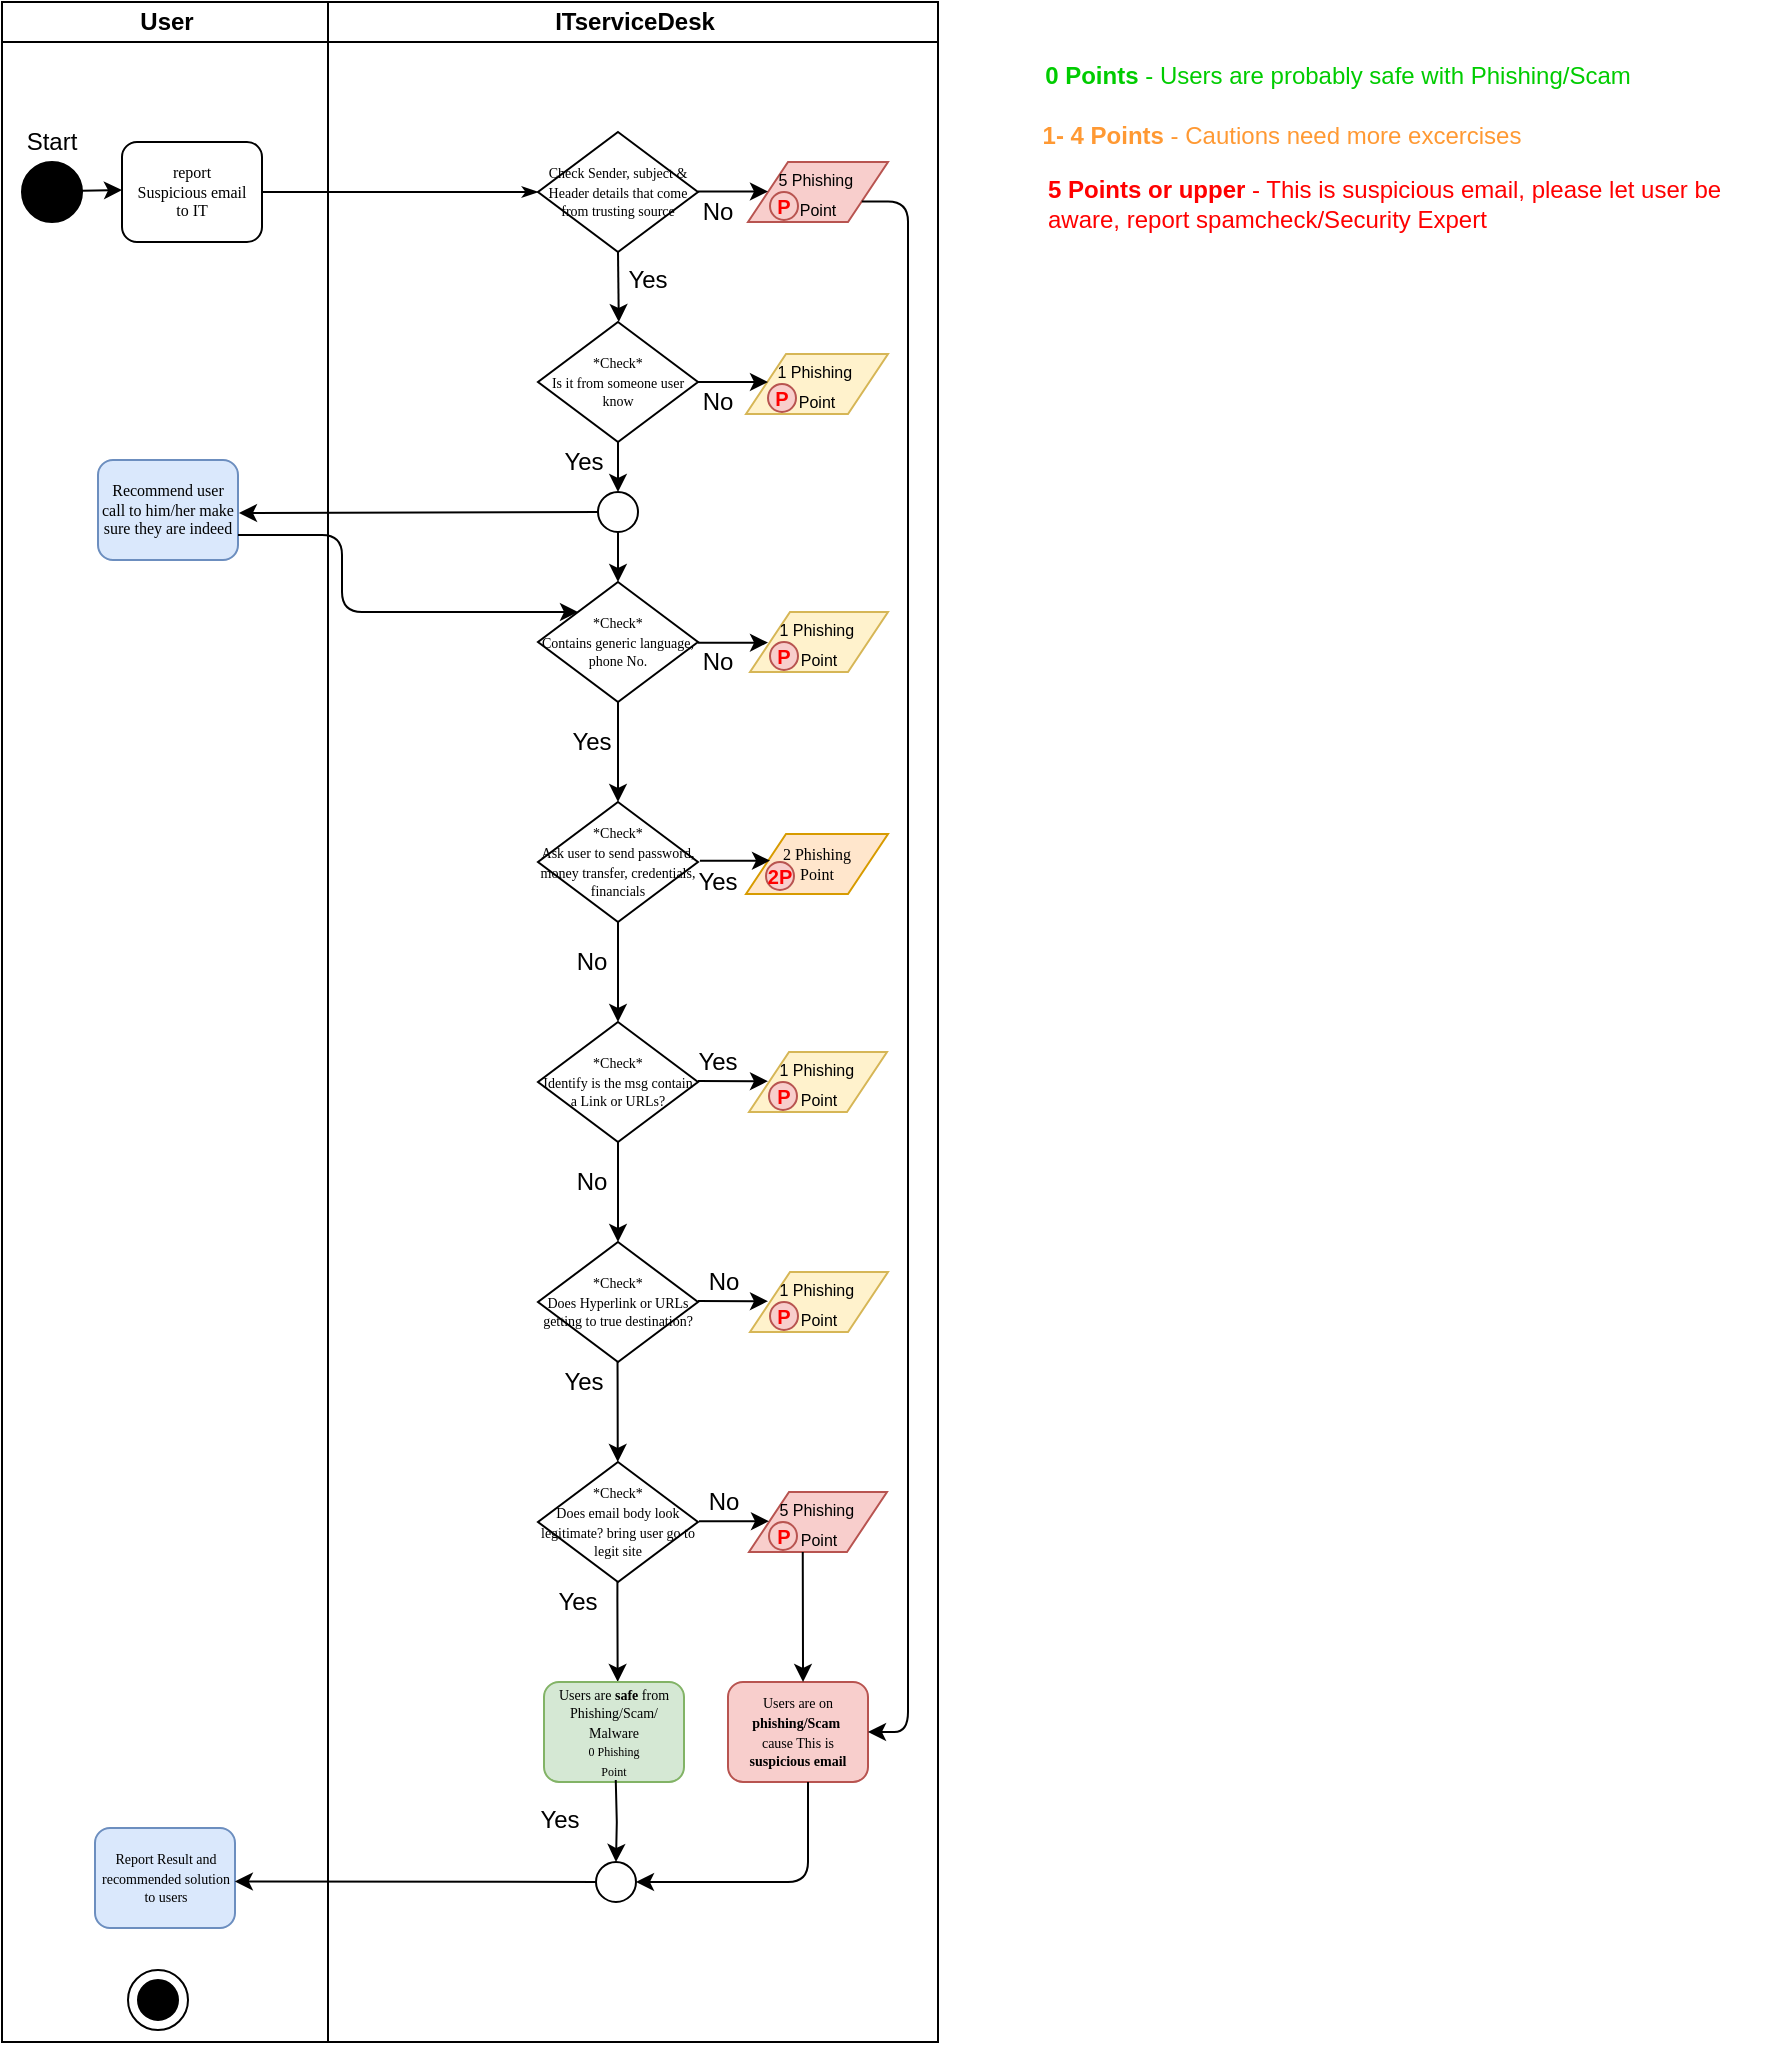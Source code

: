 <mxfile version="14.3.0" type="github">
  <diagram id="UZ8dTULBI-KaDN6gNk6Q" name="Page-1">
    <mxGraphModel dx="1012" dy="498" grid="1" gridSize="10" guides="1" tooltips="1" connect="1" arrows="1" fold="1" page="1" pageScale="1" pageWidth="850" pageHeight="1100" math="0" shadow="0">
      <root>
        <mxCell id="0" />
        <mxCell id="1" parent="0" />
        <mxCell id="R-Gr46VUxKY90N0XMq4_-1" style="edgeStyle=orthogonalEdgeStyle;rounded=1;html=1;labelBackgroundColor=none;startArrow=none;startFill=0;startSize=5;endArrow=classicThin;endFill=1;endSize=5;jettySize=auto;orthogonalLoop=1;strokeWidth=1;fontFamily=Verdana;fontSize=8;entryX=0;entryY=0.5;entryDx=0;entryDy=0;" edge="1" parent="1" source="R-Gr46VUxKY90N0XMq4_-3" target="R-Gr46VUxKY90N0XMq4_-61">
          <mxGeometry relative="1" as="geometry">
            <mxPoint x="178" y="78.083" as="targetPoint" />
          </mxGeometry>
        </mxCell>
        <mxCell id="R-Gr46VUxKY90N0XMq4_-2" value="User" style="swimlane;html=1;startSize=20;" vertex="1" parent="1">
          <mxGeometry x="55" y="33" width="163" height="1020" as="geometry">
            <mxRectangle y="20" width="30" height="1040" as="alternateBounds" />
          </mxGeometry>
        </mxCell>
        <mxCell id="R-Gr46VUxKY90N0XMq4_-3" value="report&lt;br&gt;Suspicious email&lt;br&gt;to IT" style="rounded=1;whiteSpace=wrap;html=1;shadow=0;labelBackgroundColor=none;strokeWidth=1;fontFamily=Verdana;fontSize=8;align=center;" vertex="1" parent="R-Gr46VUxKY90N0XMq4_-2">
          <mxGeometry x="60" y="70" width="70" height="50" as="geometry" />
        </mxCell>
        <mxCell id="R-Gr46VUxKY90N0XMq4_-4" value="" style="ellipse;whiteSpace=wrap;html=1;aspect=fixed;fillColor=#000000;" vertex="1" parent="R-Gr46VUxKY90N0XMq4_-2">
          <mxGeometry x="10" y="80" width="30" height="30" as="geometry" />
        </mxCell>
        <mxCell id="R-Gr46VUxKY90N0XMq4_-5" value="" style="endArrow=classic;html=1;" edge="1" parent="R-Gr46VUxKY90N0XMq4_-2">
          <mxGeometry width="50" height="50" relative="1" as="geometry">
            <mxPoint x="40" y="94.41" as="sourcePoint" />
            <mxPoint x="60" y="94" as="targetPoint" />
          </mxGeometry>
        </mxCell>
        <mxCell id="R-Gr46VUxKY90N0XMq4_-6" value="Start" style="text;html=1;strokeColor=none;fillColor=none;align=center;verticalAlign=middle;whiteSpace=wrap;rounded=0;" vertex="1" parent="R-Gr46VUxKY90N0XMq4_-2">
          <mxGeometry x="5" y="60" width="40" height="20" as="geometry" />
        </mxCell>
        <mxCell id="R-Gr46VUxKY90N0XMq4_-10" value="Recommend user call to him/her make sure they are indeed" style="rounded=1;whiteSpace=wrap;html=1;shadow=0;labelBackgroundColor=none;strokeWidth=1;fontFamily=Verdana;fontSize=8;align=center;fillColor=#dae8fc;strokeColor=#6c8ebf;" vertex="1" parent="R-Gr46VUxKY90N0XMq4_-2">
          <mxGeometry x="48" y="229" width="70" height="50" as="geometry" />
        </mxCell>
        <mxCell id="R-Gr46VUxKY90N0XMq4_-23" value="&lt;span style=&quot;font-size: 7px&quot;&gt;Report Result and recommended solution to users&lt;/span&gt;" style="rounded=1;whiteSpace=wrap;html=1;shadow=0;labelBackgroundColor=none;strokeWidth=1;fontFamily=Verdana;fontSize=8;align=center;fillColor=#dae8fc;strokeColor=#6c8ebf;" vertex="1" parent="R-Gr46VUxKY90N0XMq4_-2">
          <mxGeometry x="46.5" y="913" width="70" height="50" as="geometry" />
        </mxCell>
        <mxCell id="R-Gr46VUxKY90N0XMq4_-106" value="" style="ellipse;whiteSpace=wrap;html=1;aspect=fixed;fillColor=#FFFFFF;" vertex="1" parent="R-Gr46VUxKY90N0XMq4_-2">
          <mxGeometry x="63" y="984" width="30" height="30" as="geometry" />
        </mxCell>
        <mxCell id="R-Gr46VUxKY90N0XMq4_-107" value="" style="ellipse;whiteSpace=wrap;html=1;aspect=fixed;fillColor=#000000;" vertex="1" parent="R-Gr46VUxKY90N0XMq4_-2">
          <mxGeometry x="68" y="989" width="20" height="20" as="geometry" />
        </mxCell>
        <mxCell id="R-Gr46VUxKY90N0XMq4_-25" value="ITserviceDesk" style="swimlane;html=1;startSize=20;" vertex="1" parent="1">
          <mxGeometry x="218" y="33" width="305" height="1020" as="geometry">
            <mxRectangle x="150" y="20" width="150" height="1040" as="alternateBounds" />
          </mxGeometry>
        </mxCell>
        <mxCell id="R-Gr46VUxKY90N0XMq4_-26" value="&lt;font style=&quot;font-size: 7px&quot;&gt;*Check*&lt;br&gt;Is it from someone user know&lt;/font&gt;" style="rhombus;whiteSpace=wrap;html=1;rounded=0;shadow=0;labelBackgroundColor=none;strokeWidth=1;fontFamily=Verdana;fontSize=8;align=center;" vertex="1" parent="R-Gr46VUxKY90N0XMq4_-25">
          <mxGeometry x="105" y="160" width="80" height="60" as="geometry" />
        </mxCell>
        <mxCell id="R-Gr46VUxKY90N0XMq4_-27" value="No" style="text;html=1;strokeColor=none;fillColor=none;align=center;verticalAlign=middle;whiteSpace=wrap;rounded=0;" vertex="1" parent="R-Gr46VUxKY90N0XMq4_-25">
          <mxGeometry x="175" y="190" width="40" height="20" as="geometry" />
        </mxCell>
        <mxCell id="R-Gr46VUxKY90N0XMq4_-28" value="Yes" style="text;html=1;strokeColor=none;fillColor=none;align=center;verticalAlign=middle;whiteSpace=wrap;rounded=0;" vertex="1" parent="R-Gr46VUxKY90N0XMq4_-25">
          <mxGeometry x="108" y="220" width="40" height="20" as="geometry" />
        </mxCell>
        <mxCell id="R-Gr46VUxKY90N0XMq4_-29" value="" style="edgeStyle=orthogonalEdgeStyle;rounded=0;orthogonalLoop=1;jettySize=auto;html=1;entryX=0.5;entryY=0;entryDx=0;entryDy=0;" edge="1" parent="R-Gr46VUxKY90N0XMq4_-25" source="R-Gr46VUxKY90N0XMq4_-26" target="R-Gr46VUxKY90N0XMq4_-40">
          <mxGeometry relative="1" as="geometry">
            <mxPoint x="75" y="240" as="targetPoint" />
          </mxGeometry>
        </mxCell>
        <mxCell id="R-Gr46VUxKY90N0XMq4_-30" value="&lt;span style=&quot;font-size: 7px&quot;&gt;*Check*&lt;br&gt;Contains generic language, phone No.&lt;br&gt;&lt;/span&gt;" style="rhombus;whiteSpace=wrap;html=1;rounded=0;shadow=0;labelBackgroundColor=none;strokeWidth=1;fontFamily=Verdana;fontSize=8;align=center;" vertex="1" parent="R-Gr46VUxKY90N0XMq4_-25">
          <mxGeometry x="105" y="290" width="80" height="60" as="geometry" />
        </mxCell>
        <mxCell id="R-Gr46VUxKY90N0XMq4_-32" value="&lt;span style=&quot;font-size: 7px&quot;&gt;*Check*&lt;br&gt;Ask user to send password, money transfer, credentials, financials&lt;br&gt;&lt;/span&gt;" style="rhombus;whiteSpace=wrap;html=1;rounded=0;shadow=0;labelBackgroundColor=none;strokeWidth=1;fontFamily=Verdana;fontSize=8;align=center;" vertex="1" parent="R-Gr46VUxKY90N0XMq4_-25">
          <mxGeometry x="105" y="400" width="80" height="60" as="geometry" />
        </mxCell>
        <mxCell id="R-Gr46VUxKY90N0XMq4_-33" value="" style="edgeStyle=orthogonalEdgeStyle;rounded=0;orthogonalLoop=1;jettySize=auto;html=1;" edge="1" parent="R-Gr46VUxKY90N0XMq4_-25" source="R-Gr46VUxKY90N0XMq4_-30" target="R-Gr46VUxKY90N0XMq4_-32">
          <mxGeometry relative="1" as="geometry" />
        </mxCell>
        <mxCell id="R-Gr46VUxKY90N0XMq4_-34" value="Yes" style="text;html=1;strokeColor=none;fillColor=none;align=center;verticalAlign=middle;whiteSpace=wrap;rounded=0;" vertex="1" parent="R-Gr46VUxKY90N0XMq4_-25">
          <mxGeometry x="112" y="360" width="40" height="20" as="geometry" />
        </mxCell>
        <mxCell id="R-Gr46VUxKY90N0XMq4_-36" value="No" style="text;html=1;strokeColor=none;fillColor=none;align=center;verticalAlign=middle;whiteSpace=wrap;rounded=0;" vertex="1" parent="R-Gr46VUxKY90N0XMq4_-25">
          <mxGeometry x="112" y="470" width="40" height="20" as="geometry" />
        </mxCell>
        <mxCell id="R-Gr46VUxKY90N0XMq4_-37" value="&lt;span style=&quot;font-size: 7px&quot;&gt;*Check*&lt;br&gt;&lt;/span&gt;&lt;span style=&quot;font-size: 7px&quot;&gt;Identify is the msg contain a Link or URLs?&lt;/span&gt;" style="rhombus;whiteSpace=wrap;html=1;rounded=0;shadow=0;labelBackgroundColor=none;strokeWidth=1;fontFamily=Verdana;fontSize=8;align=center;" vertex="1" parent="R-Gr46VUxKY90N0XMq4_-25">
          <mxGeometry x="105" y="510" width="80" height="60" as="geometry" />
        </mxCell>
        <mxCell id="R-Gr46VUxKY90N0XMq4_-40" value="" style="ellipse;whiteSpace=wrap;html=1;aspect=fixed;fillColor=#FFFFFF;" vertex="1" parent="R-Gr46VUxKY90N0XMq4_-25">
          <mxGeometry x="135" y="245" width="20" height="20" as="geometry" />
        </mxCell>
        <mxCell id="R-Gr46VUxKY90N0XMq4_-41" value="" style="endArrow=classic;html=1;exitX=0.5;exitY=1;exitDx=0;exitDy=0;entryX=0.5;entryY=0;entryDx=0;entryDy=0;" edge="1" parent="R-Gr46VUxKY90N0XMq4_-25" source="R-Gr46VUxKY90N0XMq4_-40" target="R-Gr46VUxKY90N0XMq4_-30">
          <mxGeometry width="50" height="50" relative="1" as="geometry">
            <mxPoint x="75" y="270" as="sourcePoint" />
            <mxPoint x="75" y="290" as="targetPoint" />
          </mxGeometry>
        </mxCell>
        <mxCell id="R-Gr46VUxKY90N0XMq4_-44" value="No" style="text;html=1;strokeColor=none;fillColor=none;align=center;verticalAlign=middle;whiteSpace=wrap;rounded=0;" vertex="1" parent="R-Gr46VUxKY90N0XMq4_-25">
          <mxGeometry x="178" y="630" width="40" height="20" as="geometry" />
        </mxCell>
        <mxCell id="R-Gr46VUxKY90N0XMq4_-45" value="Yes" style="text;html=1;strokeColor=none;fillColor=none;align=center;verticalAlign=middle;whiteSpace=wrap;rounded=0;" vertex="1" parent="R-Gr46VUxKY90N0XMq4_-25">
          <mxGeometry x="175" y="520" width="40" height="20" as="geometry" />
        </mxCell>
        <mxCell id="R-Gr46VUxKY90N0XMq4_-46" value="&lt;span style=&quot;font-size: 7px&quot;&gt;*Check*&lt;br&gt;&lt;/span&gt;&lt;span style=&quot;font-size: 7px&quot;&gt;Does Hyperlink or URLs getting to true destination?&lt;/span&gt;" style="rhombus;whiteSpace=wrap;html=1;rounded=0;shadow=0;labelBackgroundColor=none;strokeWidth=1;fontFamily=Verdana;fontSize=8;align=center;" vertex="1" parent="R-Gr46VUxKY90N0XMq4_-25">
          <mxGeometry x="105" y="620" width="80" height="60" as="geometry" />
        </mxCell>
        <mxCell id="R-Gr46VUxKY90N0XMq4_-47" value="" style="edgeStyle=orthogonalEdgeStyle;rounded=0;orthogonalLoop=1;jettySize=auto;html=1;" edge="1" parent="R-Gr46VUxKY90N0XMq4_-25" source="R-Gr46VUxKY90N0XMq4_-37" target="R-Gr46VUxKY90N0XMq4_-46">
          <mxGeometry relative="1" as="geometry" />
        </mxCell>
        <mxCell id="R-Gr46VUxKY90N0XMq4_-48" value="&lt;span style=&quot;font-size: 7px&quot;&gt;*Check*&lt;br&gt;Does email body look legitimate? bring user go to legit site&lt;/span&gt;" style="rhombus;whiteSpace=wrap;html=1;rounded=0;shadow=0;labelBackgroundColor=none;strokeWidth=1;fontFamily=Verdana;fontSize=8;align=center;" vertex="1" parent="R-Gr46VUxKY90N0XMq4_-25">
          <mxGeometry x="105" y="730" width="80" height="60" as="geometry" />
        </mxCell>
        <mxCell id="R-Gr46VUxKY90N0XMq4_-49" value="Yes" style="text;html=1;strokeColor=none;fillColor=none;align=center;verticalAlign=middle;whiteSpace=wrap;rounded=0;" vertex="1" parent="R-Gr46VUxKY90N0XMq4_-25">
          <mxGeometry x="108" y="680" width="40" height="20" as="geometry" />
        </mxCell>
        <mxCell id="R-Gr46VUxKY90N0XMq4_-50" value="No" style="text;html=1;strokeColor=none;fillColor=none;align=center;verticalAlign=middle;whiteSpace=wrap;rounded=0;" vertex="1" parent="R-Gr46VUxKY90N0XMq4_-25">
          <mxGeometry x="178" y="740" width="40" height="20" as="geometry" />
        </mxCell>
        <mxCell id="R-Gr46VUxKY90N0XMq4_-51" value="Yes" style="text;html=1;strokeColor=none;fillColor=none;align=center;verticalAlign=middle;whiteSpace=wrap;rounded=0;" vertex="1" parent="R-Gr46VUxKY90N0XMq4_-25">
          <mxGeometry x="105" y="790" width="40" height="20" as="geometry" />
        </mxCell>
        <mxCell id="R-Gr46VUxKY90N0XMq4_-55" value="" style="edgeStyle=orthogonalEdgeStyle;rounded=0;orthogonalLoop=1;jettySize=auto;html=1;entryX=0.5;entryY=0;entryDx=0;entryDy=0;" edge="1" parent="R-Gr46VUxKY90N0XMq4_-25" source="R-Gr46VUxKY90N0XMq4_-32">
          <mxGeometry relative="1" as="geometry">
            <mxPoint x="145" y="510" as="targetPoint" />
          </mxGeometry>
        </mxCell>
        <mxCell id="R-Gr46VUxKY90N0XMq4_-59" value="Yes" style="text;html=1;strokeColor=none;fillColor=none;align=center;verticalAlign=middle;whiteSpace=wrap;rounded=0;" vertex="1" parent="R-Gr46VUxKY90N0XMq4_-25">
          <mxGeometry x="96" y="899" width="40" height="20" as="geometry" />
        </mxCell>
        <mxCell id="R-Gr46VUxKY90N0XMq4_-61" value="&lt;span style=&quot;font-size: 7px&quot;&gt;Check Sender, subject &amp;amp; Header details that come from trusting source&lt;/span&gt;" style="rhombus;whiteSpace=wrap;html=1;rounded=0;shadow=0;labelBackgroundColor=none;strokeWidth=1;fontFamily=Verdana;fontSize=8;align=center;" vertex="1" parent="R-Gr46VUxKY90N0XMq4_-25">
          <mxGeometry x="105" y="65" width="80" height="60" as="geometry" />
        </mxCell>
        <mxCell id="R-Gr46VUxKY90N0XMq4_-62" value="" style="endArrow=classic;html=1;" edge="1" parent="R-Gr46VUxKY90N0XMq4_-25">
          <mxGeometry width="50" height="50" relative="1" as="geometry">
            <mxPoint x="145.0" y="125" as="sourcePoint" />
            <mxPoint x="145.4" y="160" as="targetPoint" />
          </mxGeometry>
        </mxCell>
        <mxCell id="R-Gr46VUxKY90N0XMq4_-63" value="Yes" style="text;html=1;strokeColor=none;fillColor=none;align=center;verticalAlign=middle;whiteSpace=wrap;rounded=0;" vertex="1" parent="R-Gr46VUxKY90N0XMq4_-25">
          <mxGeometry x="140" y="129" width="40" height="20" as="geometry" />
        </mxCell>
        <mxCell id="R-Gr46VUxKY90N0XMq4_-64" value="No" style="text;html=1;strokeColor=none;fillColor=none;align=center;verticalAlign=middle;whiteSpace=wrap;rounded=0;" vertex="1" parent="R-Gr46VUxKY90N0XMq4_-25">
          <mxGeometry x="175" y="95" width="40" height="20" as="geometry" />
        </mxCell>
        <mxCell id="R-Gr46VUxKY90N0XMq4_-67" value="" style="ellipse;whiteSpace=wrap;html=1;aspect=fixed;fillColor=#FFFFFF;" vertex="1" parent="R-Gr46VUxKY90N0XMq4_-25">
          <mxGeometry x="134" y="930" width="20" height="20" as="geometry" />
        </mxCell>
        <mxCell id="R-Gr46VUxKY90N0XMq4_-7" value="&lt;font style=&quot;font-size: 8px&quot;&gt;1 Phishing&amp;nbsp;&lt;br&gt;Point&lt;br&gt;&lt;/font&gt;" style="shape=parallelogram;perimeter=parallelogramPerimeter;whiteSpace=wrap;html=1;fixedSize=1;fillColor=#fff2cc;strokeColor=#d6b656;" vertex="1" parent="R-Gr46VUxKY90N0XMq4_-25">
          <mxGeometry x="209" y="176" width="71" height="30" as="geometry" />
        </mxCell>
        <mxCell id="R-Gr46VUxKY90N0XMq4_-11" value="&lt;font style=&quot;font-size: 10px&quot; color=&quot;#ff0000&quot;&gt;&lt;b&gt;P&lt;/b&gt;&lt;/font&gt;" style="ellipse;whiteSpace=wrap;html=1;aspect=fixed;fillColor=#f8cecc;strokeColor=#b85450;" vertex="1" parent="R-Gr46VUxKY90N0XMq4_-25">
          <mxGeometry x="220" y="191" width="14" height="14" as="geometry" />
        </mxCell>
        <mxCell id="R-Gr46VUxKY90N0XMq4_-8" value="&lt;font style=&quot;font-size: 8px&quot;&gt;1 Phishing&amp;nbsp;&lt;br&gt;Point&lt;br&gt;&lt;/font&gt;" style="shape=parallelogram;perimeter=parallelogramPerimeter;whiteSpace=wrap;html=1;fixedSize=1;fillColor=#fff2cc;strokeColor=#d6b656;" vertex="1" parent="R-Gr46VUxKY90N0XMq4_-25">
          <mxGeometry x="211" y="305" width="69" height="30" as="geometry" />
        </mxCell>
        <mxCell id="R-Gr46VUxKY90N0XMq4_-12" value="&lt;font style=&quot;font-size: 10px&quot; color=&quot;#ff0000&quot;&gt;&lt;b&gt;P&lt;/b&gt;&lt;/font&gt;" style="ellipse;whiteSpace=wrap;html=1;aspect=fixed;fillColor=#f8cecc;strokeColor=#b85450;" vertex="1" parent="R-Gr46VUxKY90N0XMq4_-25">
          <mxGeometry x="221" y="320" width="14" height="14" as="geometry" />
        </mxCell>
        <mxCell id="R-Gr46VUxKY90N0XMq4_-79" value="&lt;font style=&quot;font-size: 8px&quot;&gt;5 Phishing&amp;nbsp;&lt;br&gt;Point&lt;br&gt;&lt;/font&gt;" style="shape=parallelogram;perimeter=parallelogramPerimeter;whiteSpace=wrap;html=1;fixedSize=1;fillColor=#f8cecc;strokeColor=#b85450;" vertex="1" parent="R-Gr46VUxKY90N0XMq4_-25">
          <mxGeometry x="210" y="80" width="70" height="30" as="geometry" />
        </mxCell>
        <mxCell id="R-Gr46VUxKY90N0XMq4_-80" value="&lt;font style=&quot;font-size: 10px&quot; color=&quot;#ff0000&quot;&gt;&lt;b&gt;P&lt;/b&gt;&lt;/font&gt;" style="ellipse;whiteSpace=wrap;html=1;aspect=fixed;fillColor=#f8cecc;strokeColor=#b85450;" vertex="1" parent="R-Gr46VUxKY90N0XMq4_-25">
          <mxGeometry x="221" y="95" width="14" height="14" as="geometry" />
        </mxCell>
        <mxCell id="R-Gr46VUxKY90N0XMq4_-82" value="" style="edgeStyle=orthogonalEdgeStyle;rounded=0;orthogonalLoop=1;jettySize=auto;html=1;" edge="1" parent="R-Gr46VUxKY90N0XMq4_-25">
          <mxGeometry relative="1" as="geometry">
            <mxPoint x="185" y="94.76" as="sourcePoint" />
            <mxPoint x="220" y="94.76" as="targetPoint" />
          </mxGeometry>
        </mxCell>
        <mxCell id="R-Gr46VUxKY90N0XMq4_-9" value="2 Phishing&lt;br&gt;Point" style="shape=parallelogram;perimeter=parallelogramPerimeter;whiteSpace=wrap;html=1;fixedSize=1;rounded=0;shadow=0;fontFamily=Verdana;fontSize=8;strokeWidth=1;fillColor=#ffe6cc;strokeColor=#d79b00;" vertex="1" parent="R-Gr46VUxKY90N0XMq4_-25">
          <mxGeometry x="209" y="416" width="71" height="30" as="geometry" />
        </mxCell>
        <mxCell id="R-Gr46VUxKY90N0XMq4_-13" value="&lt;font style=&quot;font-size: 10px&quot; color=&quot;#ff0000&quot;&gt;&lt;b&gt;2P&lt;/b&gt;&lt;/font&gt;" style="ellipse;whiteSpace=wrap;html=1;aspect=fixed;fillColor=#f8cecc;strokeColor=#b85450;" vertex="1" parent="R-Gr46VUxKY90N0XMq4_-25">
          <mxGeometry x="219" y="430" width="14" height="14" as="geometry" />
        </mxCell>
        <mxCell id="R-Gr46VUxKY90N0XMq4_-83" value="" style="edgeStyle=orthogonalEdgeStyle;rounded=0;orthogonalLoop=1;jettySize=auto;html=1;" edge="1" parent="R-Gr46VUxKY90N0XMq4_-25">
          <mxGeometry relative="1" as="geometry">
            <mxPoint x="185.954" y="429.344" as="sourcePoint" />
            <mxPoint x="221" y="429.31" as="targetPoint" />
          </mxGeometry>
        </mxCell>
        <mxCell id="R-Gr46VUxKY90N0XMq4_-84" value="" style="edgeStyle=orthogonalEdgeStyle;rounded=0;orthogonalLoop=1;jettySize=auto;html=1;" edge="1" parent="R-Gr46VUxKY90N0XMq4_-25">
          <mxGeometry relative="1" as="geometry">
            <mxPoint x="184.954" y="320.344" as="sourcePoint" />
            <mxPoint x="220" y="320.31" as="targetPoint" />
          </mxGeometry>
        </mxCell>
        <mxCell id="R-Gr46VUxKY90N0XMq4_-85" value="No" style="text;html=1;strokeColor=none;fillColor=none;align=center;verticalAlign=middle;whiteSpace=wrap;rounded=0;" vertex="1" parent="R-Gr46VUxKY90N0XMq4_-25">
          <mxGeometry x="175" y="320" width="40" height="20" as="geometry" />
        </mxCell>
        <mxCell id="R-Gr46VUxKY90N0XMq4_-86" value="Yes" style="text;html=1;strokeColor=none;fillColor=none;align=center;verticalAlign=middle;whiteSpace=wrap;rounded=0;" vertex="1" parent="R-Gr46VUxKY90N0XMq4_-25">
          <mxGeometry x="175" y="430" width="40" height="20" as="geometry" />
        </mxCell>
        <mxCell id="R-Gr46VUxKY90N0XMq4_-87" value="&lt;font style=&quot;font-size: 8px&quot;&gt;1 Phishing&amp;nbsp;&lt;br&gt;Point&lt;br&gt;&lt;/font&gt;" style="shape=parallelogram;perimeter=parallelogramPerimeter;whiteSpace=wrap;html=1;fixedSize=1;fillColor=#fff2cc;strokeColor=#d6b656;" vertex="1" parent="R-Gr46VUxKY90N0XMq4_-25">
          <mxGeometry x="210.5" y="525" width="69" height="30" as="geometry" />
        </mxCell>
        <mxCell id="R-Gr46VUxKY90N0XMq4_-88" value="&lt;font style=&quot;font-size: 10px&quot; color=&quot;#ff0000&quot;&gt;&lt;b&gt;P&lt;/b&gt;&lt;/font&gt;" style="ellipse;whiteSpace=wrap;html=1;aspect=fixed;fillColor=#f8cecc;strokeColor=#b85450;" vertex="1" parent="R-Gr46VUxKY90N0XMq4_-25">
          <mxGeometry x="220.5" y="540" width="14" height="14" as="geometry" />
        </mxCell>
        <mxCell id="R-Gr46VUxKY90N0XMq4_-89" value="&lt;font style=&quot;font-size: 8px&quot;&gt;1 Phishing&amp;nbsp;&lt;br&gt;Point&lt;br&gt;&lt;/font&gt;" style="shape=parallelogram;perimeter=parallelogramPerimeter;whiteSpace=wrap;html=1;fixedSize=1;fillColor=#fff2cc;strokeColor=#d6b656;" vertex="1" parent="R-Gr46VUxKY90N0XMq4_-25">
          <mxGeometry x="211" y="635" width="69" height="30" as="geometry" />
        </mxCell>
        <mxCell id="R-Gr46VUxKY90N0XMq4_-90" value="&lt;font style=&quot;font-size: 10px&quot; color=&quot;#ff0000&quot;&gt;&lt;b&gt;P&lt;/b&gt;&lt;/font&gt;" style="ellipse;whiteSpace=wrap;html=1;aspect=fixed;fillColor=#f8cecc;strokeColor=#b85450;" vertex="1" parent="R-Gr46VUxKY90N0XMq4_-25">
          <mxGeometry x="221" y="650" width="14" height="14" as="geometry" />
        </mxCell>
        <mxCell id="R-Gr46VUxKY90N0XMq4_-93" value="" style="edgeStyle=orthogonalEdgeStyle;rounded=0;orthogonalLoop=1;jettySize=auto;html=1;entryX=0.489;entryY=-0.001;entryDx=0;entryDy=0;entryPerimeter=0;" edge="1" parent="R-Gr46VUxKY90N0XMq4_-25">
          <mxGeometry relative="1" as="geometry">
            <mxPoint x="144.76" y="680.06" as="sourcePoint" />
            <mxPoint x="144.88" y="730" as="targetPoint" />
            <Array as="points">
              <mxPoint x="144.76" y="690" />
              <mxPoint x="144.76" y="690" />
            </Array>
          </mxGeometry>
        </mxCell>
        <mxCell id="R-Gr46VUxKY90N0XMq4_-94" value="&lt;font style=&quot;font-size: 8px&quot;&gt;5 Phishing&amp;nbsp;&lt;br&gt;Point&lt;br&gt;&lt;/font&gt;" style="shape=parallelogram;perimeter=parallelogramPerimeter;whiteSpace=wrap;html=1;fixedSize=1;fillColor=#f8cecc;strokeColor=#b85450;" vertex="1" parent="R-Gr46VUxKY90N0XMq4_-25">
          <mxGeometry x="210.5" y="745" width="69" height="30" as="geometry" />
        </mxCell>
        <mxCell id="R-Gr46VUxKY90N0XMq4_-95" value="&lt;font style=&quot;font-size: 10px&quot; color=&quot;#ff0000&quot;&gt;&lt;b&gt;P&lt;/b&gt;&lt;/font&gt;" style="ellipse;whiteSpace=wrap;html=1;aspect=fixed;fillColor=#f8cecc;strokeColor=#b85450;" vertex="1" parent="R-Gr46VUxKY90N0XMq4_-25">
          <mxGeometry x="220.5" y="760" width="14" height="14" as="geometry" />
        </mxCell>
        <mxCell id="R-Gr46VUxKY90N0XMq4_-97" value="" style="edgeStyle=orthogonalEdgeStyle;rounded=0;orthogonalLoop=1;jettySize=auto;html=1;" edge="1" parent="R-Gr46VUxKY90N0XMq4_-25">
          <mxGeometry relative="1" as="geometry">
            <mxPoint x="184.954" y="539.554" as="sourcePoint" />
            <mxPoint x="220" y="539.52" as="targetPoint" />
          </mxGeometry>
        </mxCell>
        <mxCell id="R-Gr46VUxKY90N0XMq4_-98" value="" style="edgeStyle=orthogonalEdgeStyle;rounded=0;orthogonalLoop=1;jettySize=auto;html=1;" edge="1" parent="R-Gr46VUxKY90N0XMq4_-25">
          <mxGeometry relative="1" as="geometry">
            <mxPoint x="184.954" y="649.554" as="sourcePoint" />
            <mxPoint x="220" y="649.52" as="targetPoint" />
          </mxGeometry>
        </mxCell>
        <mxCell id="R-Gr46VUxKY90N0XMq4_-99" value="" style="edgeStyle=orthogonalEdgeStyle;rounded=0;orthogonalLoop=1;jettySize=auto;html=1;entryX=0.489;entryY=-0.001;entryDx=0;entryDy=0;entryPerimeter=0;" edge="1" parent="R-Gr46VUxKY90N0XMq4_-25">
          <mxGeometry relative="1" as="geometry">
            <mxPoint x="144.71" y="790" as="sourcePoint" />
            <mxPoint x="144.83" y="839.94" as="targetPoint" />
            <Array as="points">
              <mxPoint x="144.71" y="799.94" />
              <mxPoint x="144.71" y="799.94" />
            </Array>
          </mxGeometry>
        </mxCell>
        <mxCell id="R-Gr46VUxKY90N0XMq4_-100" value="" style="edgeStyle=orthogonalEdgeStyle;rounded=0;orthogonalLoop=1;jettySize=auto;html=1;" edge="1" parent="R-Gr46VUxKY90N0XMq4_-25">
          <mxGeometry relative="1" as="geometry">
            <mxPoint x="185.454" y="759.634" as="sourcePoint" />
            <mxPoint x="220.5" y="759.6" as="targetPoint" />
          </mxGeometry>
        </mxCell>
        <mxCell id="R-Gr46VUxKY90N0XMq4_-101" value="&lt;font style=&quot;font-size: 7px&quot;&gt;Users are on &lt;b&gt;phishing/Scam&lt;/b&gt;&amp;nbsp;&lt;br&gt;cause This is &lt;b&gt;suspicious email&lt;/b&gt;&lt;/font&gt;" style="rounded=1;whiteSpace=wrap;html=1;shadow=0;labelBackgroundColor=none;strokeWidth=1;fontFamily=Verdana;fontSize=8;align=center;fillColor=#f8cecc;strokeColor=#b85450;" vertex="1" parent="R-Gr46VUxKY90N0XMq4_-25">
          <mxGeometry x="200" y="840" width="70" height="50" as="geometry" />
        </mxCell>
        <mxCell id="R-Gr46VUxKY90N0XMq4_-102" value="" style="edgeStyle=orthogonalEdgeStyle;rounded=0;orthogonalLoop=1;jettySize=auto;html=1;entryX=0.536;entryY=0;entryDx=0;entryDy=0;entryPerimeter=0;" edge="1" parent="R-Gr46VUxKY90N0XMq4_-25" target="R-Gr46VUxKY90N0XMq4_-101">
          <mxGeometry relative="1" as="geometry">
            <mxPoint x="237.38" y="775" as="sourcePoint" />
            <mxPoint x="237.5" y="824.94" as="targetPoint" />
            <Array as="points">
              <mxPoint x="237" y="785" />
            </Array>
          </mxGeometry>
        </mxCell>
        <mxCell id="R-Gr46VUxKY90N0XMq4_-103" value="&lt;span style=&quot;font-size: 7px&quot;&gt;Users are&lt;b&gt; safe &lt;/b&gt;from Phishing/Scam/&lt;br&gt;Malware&lt;br&gt;&lt;/span&gt;&lt;font style=&quot;font-size: 6px&quot;&gt;0 Phishing&lt;br&gt;Point&lt;/font&gt;&lt;span style=&quot;font-size: 7px&quot;&gt;&lt;br&gt;&lt;/span&gt;" style="rounded=1;whiteSpace=wrap;html=1;shadow=0;labelBackgroundColor=none;strokeWidth=1;fontFamily=Verdana;fontSize=8;align=center;fillColor=#d5e8d4;strokeColor=#82b366;" vertex="1" parent="R-Gr46VUxKY90N0XMq4_-25">
          <mxGeometry x="108" y="840" width="70" height="50" as="geometry" />
        </mxCell>
        <mxCell id="R-Gr46VUxKY90N0XMq4_-104" value="No" style="text;html=1;strokeColor=none;fillColor=none;align=center;verticalAlign=middle;whiteSpace=wrap;rounded=0;" vertex="1" parent="R-Gr46VUxKY90N0XMq4_-25">
          <mxGeometry x="112" y="580" width="40" height="20" as="geometry" />
        </mxCell>
        <mxCell id="R-Gr46VUxKY90N0XMq4_-109" value="" style="edgeStyle=elbowEdgeStyle;elbow=horizontal;endArrow=classic;html=1;exitX=1;exitY=0.75;exitDx=0;exitDy=0;entryX=1;entryY=0.5;entryDx=0;entryDy=0;" edge="1" parent="R-Gr46VUxKY90N0XMq4_-25" source="R-Gr46VUxKY90N0XMq4_-79" target="R-Gr46VUxKY90N0XMq4_-101">
          <mxGeometry width="50" height="50" relative="1" as="geometry">
            <mxPoint x="295" y="100" as="sourcePoint" />
            <mxPoint x="255" y="190" as="targetPoint" />
            <Array as="points">
              <mxPoint x="290" y="150" />
            </Array>
          </mxGeometry>
        </mxCell>
        <mxCell id="R-Gr46VUxKY90N0XMq4_-110" value="" style="edgeStyle=segmentEdgeStyle;endArrow=classic;html=1;entryX=1;entryY=0.5;entryDx=0;entryDy=0;" edge="1" parent="R-Gr46VUxKY90N0XMq4_-25" target="R-Gr46VUxKY90N0XMq4_-67">
          <mxGeometry width="50" height="50" relative="1" as="geometry">
            <mxPoint x="240" y="890" as="sourcePoint" />
            <mxPoint x="150" y="960" as="targetPoint" />
            <Array as="points">
              <mxPoint x="240" y="940" />
            </Array>
          </mxGeometry>
        </mxCell>
        <mxCell id="R-Gr46VUxKY90N0XMq4_-111" value="" style="edgeStyle=orthogonalEdgeStyle;rounded=0;orthogonalLoop=1;jettySize=auto;html=1;entryX=0.5;entryY=0;entryDx=0;entryDy=0;" edge="1" parent="R-Gr46VUxKY90N0XMq4_-25" target="R-Gr46VUxKY90N0XMq4_-67">
          <mxGeometry relative="1" as="geometry">
            <mxPoint x="143.88" y="889.03" as="sourcePoint" />
            <mxPoint x="143.71" y="928.97" as="targetPoint" />
            <Array as="points" />
          </mxGeometry>
        </mxCell>
        <mxCell id="R-Gr46VUxKY90N0XMq4_-70" value="" style="edgeStyle=elbowEdgeStyle;elbow=horizontal;endArrow=classic;html=1;exitX=1;exitY=0.75;exitDx=0;exitDy=0;entryX=0;entryY=0;entryDx=0;entryDy=0;" edge="1" parent="1" source="R-Gr46VUxKY90N0XMq4_-10" target="R-Gr46VUxKY90N0XMq4_-30">
          <mxGeometry width="50" height="50" relative="1" as="geometry">
            <mxPoint x="78" y="283" as="sourcePoint" />
            <mxPoint x="158" y="263" as="targetPoint" />
            <Array as="points">
              <mxPoint x="225" y="323" />
            </Array>
          </mxGeometry>
        </mxCell>
        <mxCell id="R-Gr46VUxKY90N0XMq4_-73" value="" style="endArrow=classic;html=1;entryX=0.999;entryY=0.534;entryDx=0;entryDy=0;exitX=0;exitY=0.5;exitDx=0;exitDy=0;entryPerimeter=0;" edge="1" parent="1" source="R-Gr46VUxKY90N0XMq4_-67" target="R-Gr46VUxKY90N0XMq4_-23">
          <mxGeometry width="50" height="50" relative="1" as="geometry">
            <mxPoint x="127" y="1053" as="sourcePoint" />
            <mxPoint x="177" y="1003" as="targetPoint" />
          </mxGeometry>
        </mxCell>
        <mxCell id="R-Gr46VUxKY90N0XMq4_-42" value="" style="endArrow=classic;html=1;entryX=1.007;entryY=0.53;entryDx=0;entryDy=0;entryPerimeter=0;exitX=0;exitY=0.5;exitDx=0;exitDy=0;" edge="1" parent="1" target="R-Gr46VUxKY90N0XMq4_-10" source="R-Gr46VUxKY90N0XMq4_-40">
          <mxGeometry width="50" height="50" relative="1" as="geometry">
            <mxPoint x="348" y="289" as="sourcePoint" />
            <mxPoint x="223" y="287.92" as="targetPoint" />
          </mxGeometry>
        </mxCell>
        <mxCell id="R-Gr46VUxKY90N0XMq4_-77" value="" style="edgeStyle=orthogonalEdgeStyle;rounded=0;orthogonalLoop=1;jettySize=auto;html=1;" edge="1" parent="1" source="R-Gr46VUxKY90N0XMq4_-26">
          <mxGeometry relative="1" as="geometry">
            <mxPoint x="438" y="223" as="targetPoint" />
          </mxGeometry>
        </mxCell>
        <mxCell id="R-Gr46VUxKY90N0XMq4_-112" value="&lt;b&gt;0 Points&lt;/b&gt; - Users are probably safe with Phishing/Scam" style="text;html=1;strokeColor=none;fillColor=none;align=center;verticalAlign=middle;whiteSpace=wrap;rounded=0;fontColor=#00CC00;" vertex="1" parent="1">
          <mxGeometry x="548" y="60" width="350" height="20" as="geometry" />
        </mxCell>
        <mxCell id="R-Gr46VUxKY90N0XMq4_-113" value="&lt;b&gt;1- 4 Points&lt;/b&gt; - Cautions need more excercises" style="text;html=1;strokeColor=none;fillColor=none;align=center;verticalAlign=middle;whiteSpace=wrap;rounded=0;fontColor=#FF9933;" vertex="1" parent="1">
          <mxGeometry x="520" y="90" width="350" height="20" as="geometry" />
        </mxCell>
        <mxCell id="R-Gr46VUxKY90N0XMq4_-114" value="&lt;b&gt;5 Points or upper&lt;/b&gt; - This is suspicious email, please let user be aware, report spamcheck/Security Expert" style="text;html=1;strokeColor=none;align=left;verticalAlign=middle;whiteSpace=wrap;rounded=0;fontColor=#FF0000;" vertex="1" parent="1">
          <mxGeometry x="576" y="124" width="360" height="20" as="geometry" />
        </mxCell>
      </root>
    </mxGraphModel>
  </diagram>
</mxfile>
